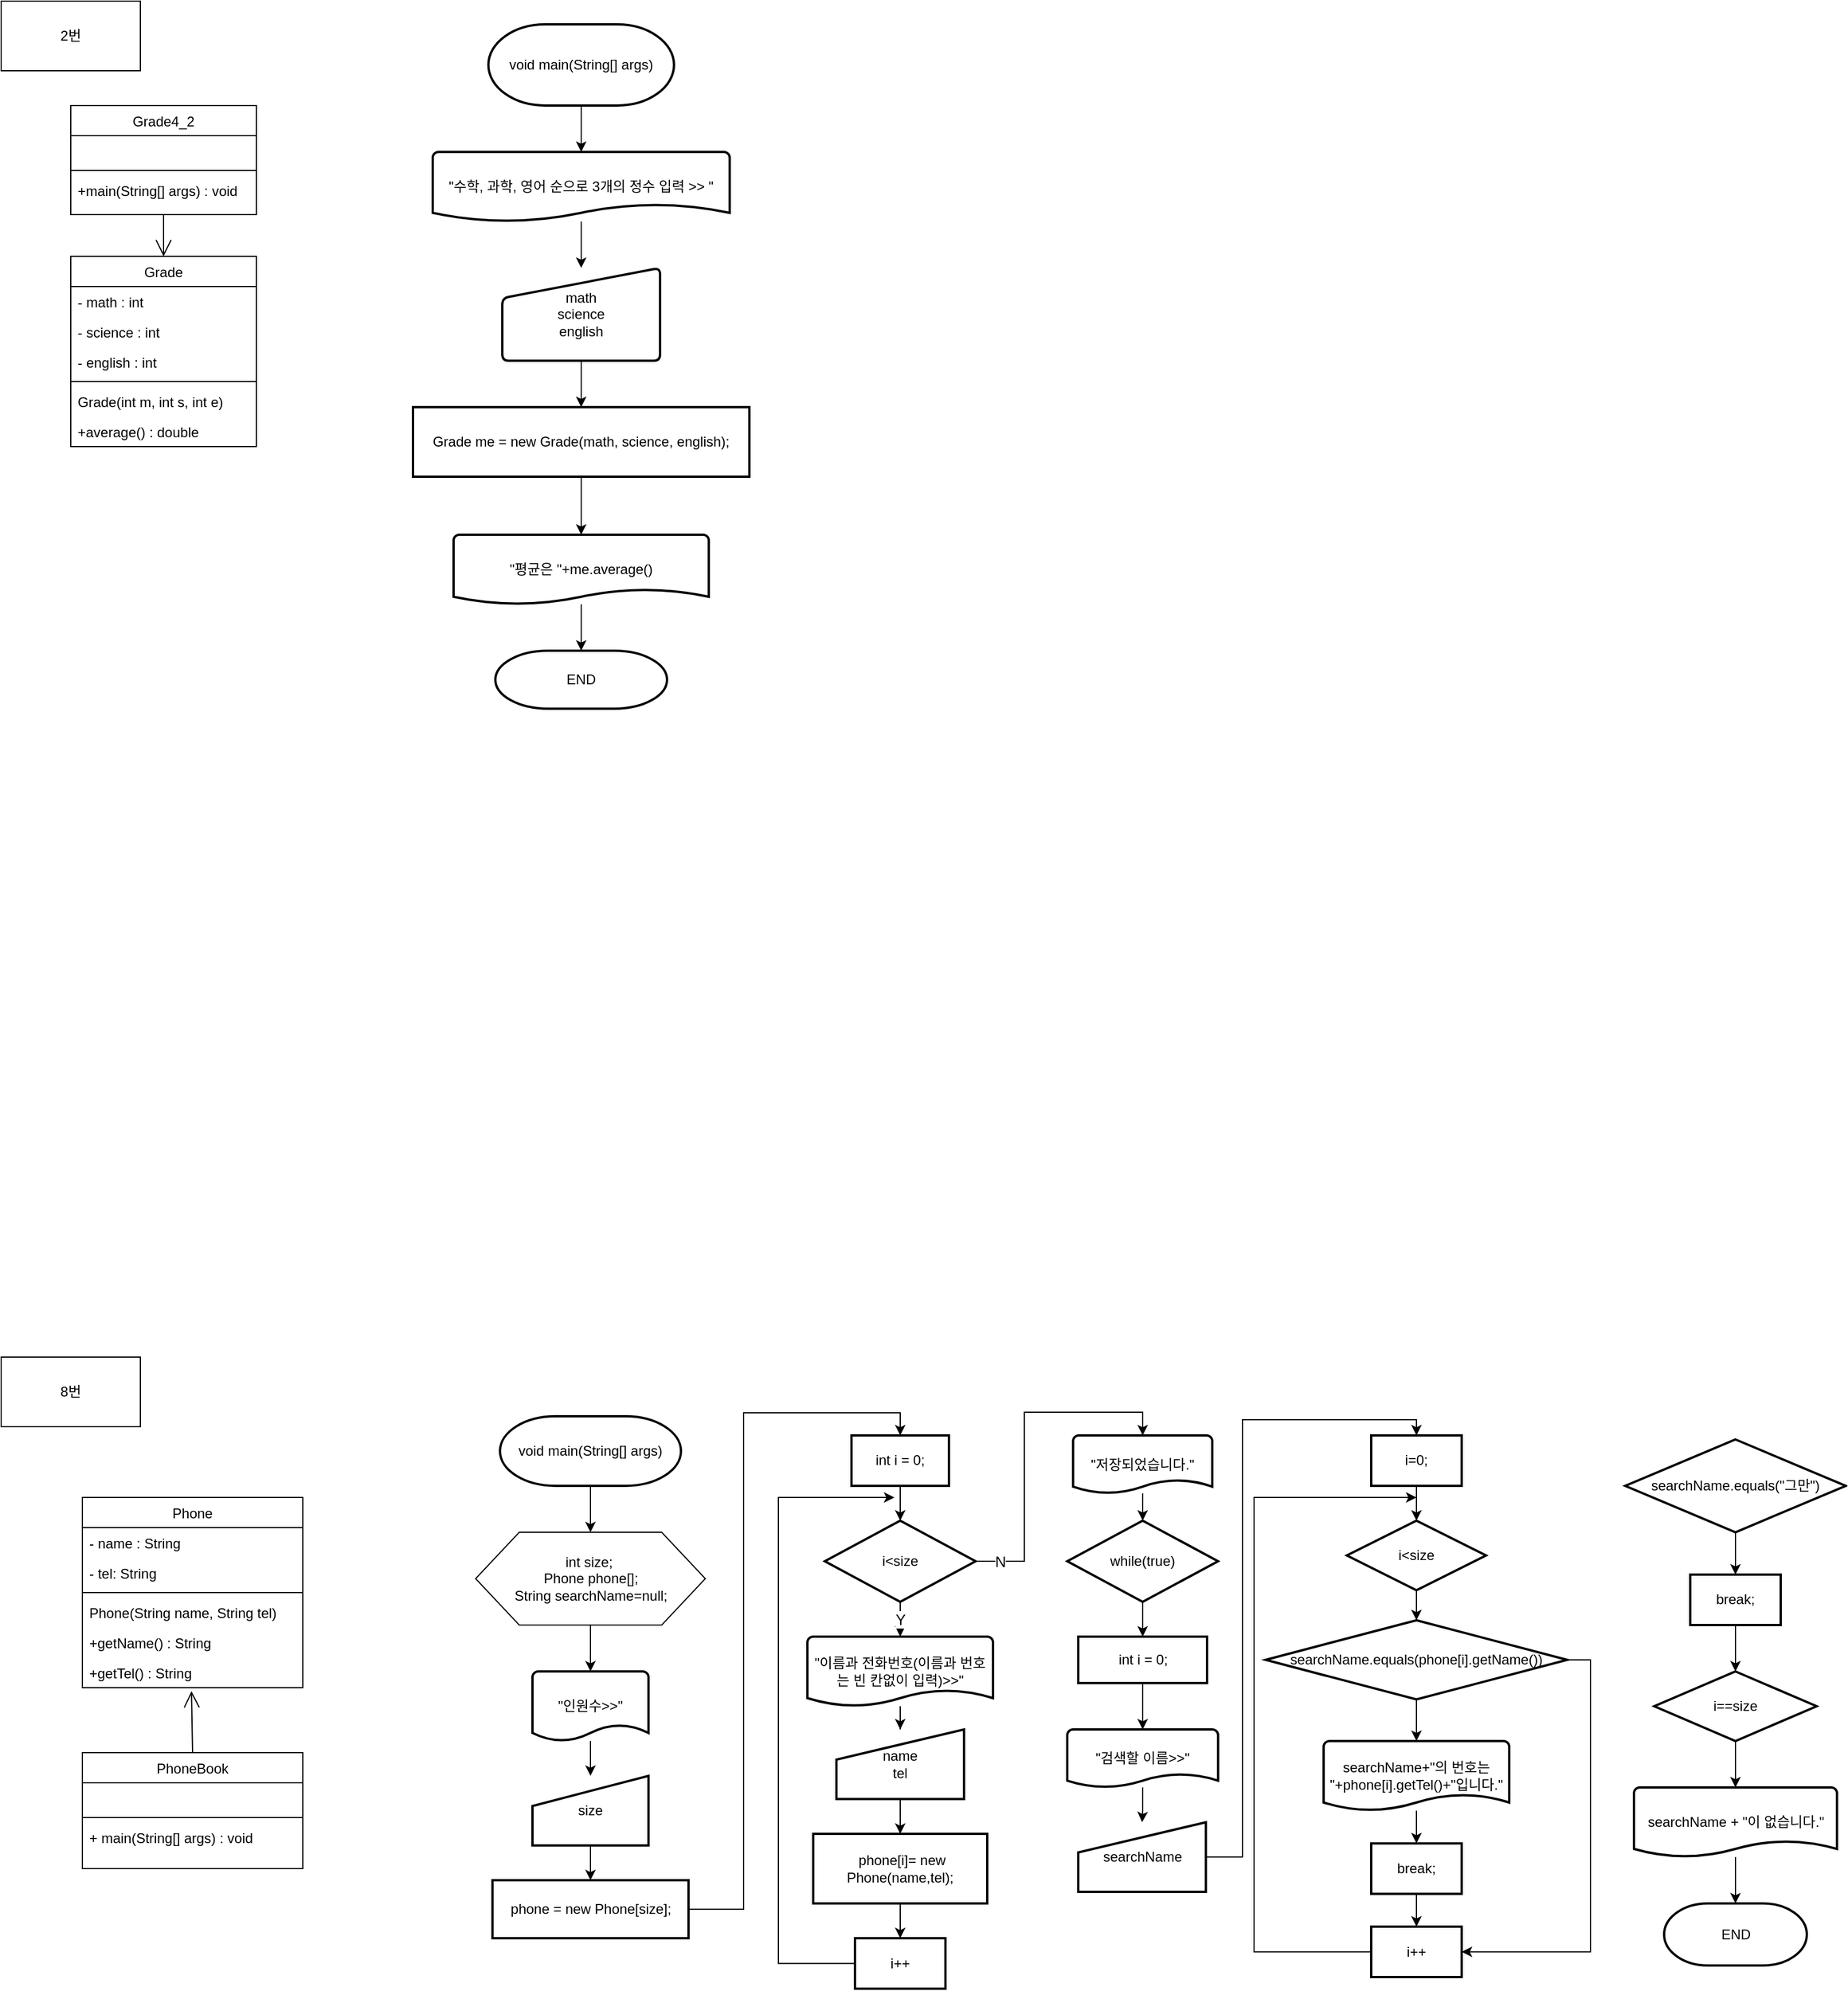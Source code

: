 <mxfile version="14.4.8" type="github">
  <diagram id="C5RBs43oDa-KdzZeNtuy" name="Page-1">
    <mxGraphModel dx="992" dy="688" grid="1" gridSize="10" guides="1" tooltips="1" connect="1" arrows="1" fold="1" page="1" pageScale="1" pageWidth="827" pageHeight="1169" math="0" shadow="0">
      <root>
        <mxCell id="WIyWlLk6GJQsqaUBKTNV-0" />
        <mxCell id="WIyWlLk6GJQsqaUBKTNV-1" parent="WIyWlLk6GJQsqaUBKTNV-0" />
        <mxCell id="zkfFHV4jXpPFQw0GAbJ--0" value="Grade" style="swimlane;fontStyle=0;align=center;verticalAlign=top;childLayout=stackLayout;horizontal=1;startSize=26;horizontalStack=0;resizeParent=1;resizeLast=0;collapsible=1;marginBottom=0;rounded=0;shadow=0;strokeWidth=1;" parent="WIyWlLk6GJQsqaUBKTNV-1" vertex="1">
          <mxGeometry x="60" y="220" width="160" height="164" as="geometry">
            <mxRectangle x="230" y="140" width="160" height="26" as="alternateBounds" />
          </mxGeometry>
        </mxCell>
        <mxCell id="zkfFHV4jXpPFQw0GAbJ--1" value="- math : int " style="text;align=left;verticalAlign=top;spacingLeft=4;spacingRight=4;overflow=hidden;rotatable=0;points=[[0,0.5],[1,0.5]];portConstraint=eastwest;" parent="zkfFHV4jXpPFQw0GAbJ--0" vertex="1">
          <mxGeometry y="26" width="160" height="26" as="geometry" />
        </mxCell>
        <mxCell id="zkfFHV4jXpPFQw0GAbJ--2" value="- science : int" style="text;align=left;verticalAlign=top;spacingLeft=4;spacingRight=4;overflow=hidden;rotatable=0;points=[[0,0.5],[1,0.5]];portConstraint=eastwest;rounded=0;shadow=0;html=0;" parent="zkfFHV4jXpPFQw0GAbJ--0" vertex="1">
          <mxGeometry y="52" width="160" height="26" as="geometry" />
        </mxCell>
        <mxCell id="zkfFHV4jXpPFQw0GAbJ--3" value="- english : int" style="text;align=left;verticalAlign=top;spacingLeft=4;spacingRight=4;overflow=hidden;rotatable=0;points=[[0,0.5],[1,0.5]];portConstraint=eastwest;rounded=0;shadow=0;html=0;" parent="zkfFHV4jXpPFQw0GAbJ--0" vertex="1">
          <mxGeometry y="78" width="160" height="26" as="geometry" />
        </mxCell>
        <mxCell id="zkfFHV4jXpPFQw0GAbJ--4" value="" style="line;html=1;strokeWidth=1;align=left;verticalAlign=middle;spacingTop=-1;spacingLeft=3;spacingRight=3;rotatable=0;labelPosition=right;points=[];portConstraint=eastwest;" parent="zkfFHV4jXpPFQw0GAbJ--0" vertex="1">
          <mxGeometry y="104" width="160" height="8" as="geometry" />
        </mxCell>
        <mxCell id="zkfFHV4jXpPFQw0GAbJ--5" value="Grade(int m, int s, int e)" style="text;align=left;verticalAlign=top;spacingLeft=4;spacingRight=4;overflow=hidden;rotatable=0;points=[[0,0.5],[1,0.5]];portConstraint=eastwest;" parent="zkfFHV4jXpPFQw0GAbJ--0" vertex="1">
          <mxGeometry y="112" width="160" height="26" as="geometry" />
        </mxCell>
        <mxCell id="ldbKTRJ3cHXNDMAEZ_0d-0" value="+average() : double" style="text;align=left;verticalAlign=top;spacingLeft=4;spacingRight=4;overflow=hidden;rotatable=0;points=[[0,0.5],[1,0.5]];portConstraint=eastwest;" vertex="1" parent="zkfFHV4jXpPFQw0GAbJ--0">
          <mxGeometry y="138" width="160" height="26" as="geometry" />
        </mxCell>
        <mxCell id="zkfFHV4jXpPFQw0GAbJ--6" value="Grade4_2" style="swimlane;fontStyle=0;align=center;verticalAlign=top;childLayout=stackLayout;horizontal=1;startSize=26;horizontalStack=0;resizeParent=1;resizeLast=0;collapsible=1;marginBottom=0;rounded=0;shadow=0;strokeWidth=1;" parent="WIyWlLk6GJQsqaUBKTNV-1" vertex="1">
          <mxGeometry x="60" y="90" width="160" height="94" as="geometry">
            <mxRectangle x="130" y="380" width="160" height="26" as="alternateBounds" />
          </mxGeometry>
        </mxCell>
        <mxCell id="zkfFHV4jXpPFQw0GAbJ--7" value=" " style="text;align=left;verticalAlign=top;spacingLeft=4;spacingRight=4;overflow=hidden;rotatable=0;points=[[0,0.5],[1,0.5]];portConstraint=eastwest;" parent="zkfFHV4jXpPFQw0GAbJ--6" vertex="1">
          <mxGeometry y="26" width="160" height="26" as="geometry" />
        </mxCell>
        <mxCell id="zkfFHV4jXpPFQw0GAbJ--9" value="" style="line;html=1;strokeWidth=1;align=left;verticalAlign=middle;spacingTop=-1;spacingLeft=3;spacingRight=3;rotatable=0;labelPosition=right;points=[];portConstraint=eastwest;" parent="zkfFHV4jXpPFQw0GAbJ--6" vertex="1">
          <mxGeometry y="52" width="160" height="8" as="geometry" />
        </mxCell>
        <mxCell id="zkfFHV4jXpPFQw0GAbJ--10" value="+main(String[] args) : void" style="text;align=left;verticalAlign=top;spacingLeft=4;spacingRight=4;overflow=hidden;rotatable=0;points=[[0,0.5],[1,0.5]];portConstraint=eastwest;fontStyle=0" parent="zkfFHV4jXpPFQw0GAbJ--6" vertex="1">
          <mxGeometry y="60" width="160" height="26" as="geometry" />
        </mxCell>
        <mxCell id="ldbKTRJ3cHXNDMAEZ_0d-1" value="" style="endArrow=open;endFill=1;endSize=12;html=1;exitX=0.5;exitY=1;exitDx=0;exitDy=0;entryX=0.5;entryY=0;entryDx=0;entryDy=0;" edge="1" parent="WIyWlLk6GJQsqaUBKTNV-1" source="zkfFHV4jXpPFQw0GAbJ--6" target="zkfFHV4jXpPFQw0GAbJ--0">
          <mxGeometry width="160" relative="1" as="geometry">
            <mxPoint x="330" y="360" as="sourcePoint" />
            <mxPoint x="490" y="360" as="targetPoint" />
          </mxGeometry>
        </mxCell>
        <mxCell id="ldbKTRJ3cHXNDMAEZ_0d-3" value="2번" style="rounded=0;whiteSpace=wrap;html=1;" vertex="1" parent="WIyWlLk6GJQsqaUBKTNV-1">
          <mxGeometry width="120" height="60" as="geometry" />
        </mxCell>
        <mxCell id="ldbKTRJ3cHXNDMAEZ_0d-10" value="" style="edgeStyle=orthogonalEdgeStyle;rounded=0;orthogonalLoop=1;jettySize=auto;html=1;" edge="1" parent="WIyWlLk6GJQsqaUBKTNV-1" source="ldbKTRJ3cHXNDMAEZ_0d-4" target="ldbKTRJ3cHXNDMAEZ_0d-5">
          <mxGeometry relative="1" as="geometry" />
        </mxCell>
        <mxCell id="ldbKTRJ3cHXNDMAEZ_0d-4" value="void main(String[] args)" style="strokeWidth=2;html=1;shape=mxgraph.flowchart.terminator;whiteSpace=wrap;" vertex="1" parent="WIyWlLk6GJQsqaUBKTNV-1">
          <mxGeometry x="420" y="20" width="160" height="70" as="geometry" />
        </mxCell>
        <mxCell id="ldbKTRJ3cHXNDMAEZ_0d-11" value="" style="edgeStyle=orthogonalEdgeStyle;rounded=0;orthogonalLoop=1;jettySize=auto;html=1;" edge="1" parent="WIyWlLk6GJQsqaUBKTNV-1" source="ldbKTRJ3cHXNDMAEZ_0d-5" target="ldbKTRJ3cHXNDMAEZ_0d-6">
          <mxGeometry relative="1" as="geometry" />
        </mxCell>
        <mxCell id="ldbKTRJ3cHXNDMAEZ_0d-5" value="&quot;수학, 과학, 영어 순으로 3개의 정수 입력 &gt;&gt; &quot;" style="strokeWidth=2;html=1;shape=mxgraph.flowchart.document2;whiteSpace=wrap;size=0.25;" vertex="1" parent="WIyWlLk6GJQsqaUBKTNV-1">
          <mxGeometry x="372" y="130" width="256" height="60" as="geometry" />
        </mxCell>
        <mxCell id="ldbKTRJ3cHXNDMAEZ_0d-12" value="" style="edgeStyle=orthogonalEdgeStyle;rounded=0;orthogonalLoop=1;jettySize=auto;html=1;" edge="1" parent="WIyWlLk6GJQsqaUBKTNV-1" source="ldbKTRJ3cHXNDMAEZ_0d-6" target="ldbKTRJ3cHXNDMAEZ_0d-7">
          <mxGeometry relative="1" as="geometry" />
        </mxCell>
        <mxCell id="ldbKTRJ3cHXNDMAEZ_0d-6" value="math&lt;br&gt;science&lt;br&gt;english" style="html=1;strokeWidth=2;shape=manualInput;whiteSpace=wrap;rounded=1;size=26;arcSize=11;" vertex="1" parent="WIyWlLk6GJQsqaUBKTNV-1">
          <mxGeometry x="432" y="230" width="136" height="80" as="geometry" />
        </mxCell>
        <mxCell id="ldbKTRJ3cHXNDMAEZ_0d-13" value="" style="edgeStyle=orthogonalEdgeStyle;rounded=0;orthogonalLoop=1;jettySize=auto;html=1;" edge="1" parent="WIyWlLk6GJQsqaUBKTNV-1" source="ldbKTRJ3cHXNDMAEZ_0d-7" target="ldbKTRJ3cHXNDMAEZ_0d-8">
          <mxGeometry relative="1" as="geometry" />
        </mxCell>
        <mxCell id="ldbKTRJ3cHXNDMAEZ_0d-7" value="Grade me = new Grade(math, science, english);" style="rounded=1;whiteSpace=wrap;html=1;absoluteArcSize=1;arcSize=0;strokeWidth=2;" vertex="1" parent="WIyWlLk6GJQsqaUBKTNV-1">
          <mxGeometry x="355" y="350" width="290" height="60" as="geometry" />
        </mxCell>
        <mxCell id="ldbKTRJ3cHXNDMAEZ_0d-14" value="" style="edgeStyle=orthogonalEdgeStyle;rounded=0;orthogonalLoop=1;jettySize=auto;html=1;" edge="1" parent="WIyWlLk6GJQsqaUBKTNV-1" source="ldbKTRJ3cHXNDMAEZ_0d-8" target="ldbKTRJ3cHXNDMAEZ_0d-9">
          <mxGeometry relative="1" as="geometry" />
        </mxCell>
        <mxCell id="ldbKTRJ3cHXNDMAEZ_0d-8" value="&quot;평균은 &quot;+me.average()" style="strokeWidth=2;html=1;shape=mxgraph.flowchart.document2;whiteSpace=wrap;size=0.217;" vertex="1" parent="WIyWlLk6GJQsqaUBKTNV-1">
          <mxGeometry x="390" y="460" width="220" height="60" as="geometry" />
        </mxCell>
        <mxCell id="ldbKTRJ3cHXNDMAEZ_0d-9" value="END" style="strokeWidth=2;html=1;shape=mxgraph.flowchart.terminator;whiteSpace=wrap;" vertex="1" parent="WIyWlLk6GJQsqaUBKTNV-1">
          <mxGeometry x="426" y="560" width="148" height="50" as="geometry" />
        </mxCell>
        <mxCell id="ldbKTRJ3cHXNDMAEZ_0d-15" value="8번" style="rounded=0;whiteSpace=wrap;html=1;" vertex="1" parent="WIyWlLk6GJQsqaUBKTNV-1">
          <mxGeometry y="1169" width="120" height="60" as="geometry" />
        </mxCell>
        <mxCell id="ldbKTRJ3cHXNDMAEZ_0d-16" value="Phone" style="swimlane;fontStyle=0;align=center;verticalAlign=top;childLayout=stackLayout;horizontal=1;startSize=26;horizontalStack=0;resizeParent=1;resizeLast=0;collapsible=1;marginBottom=0;rounded=0;shadow=0;strokeWidth=1;" vertex="1" parent="WIyWlLk6GJQsqaUBKTNV-1">
          <mxGeometry x="70" y="1290" width="190" height="164" as="geometry">
            <mxRectangle x="230" y="140" width="160" height="26" as="alternateBounds" />
          </mxGeometry>
        </mxCell>
        <mxCell id="ldbKTRJ3cHXNDMAEZ_0d-17" value="- name : String" style="text;align=left;verticalAlign=top;spacingLeft=4;spacingRight=4;overflow=hidden;rotatable=0;points=[[0,0.5],[1,0.5]];portConstraint=eastwest;" vertex="1" parent="ldbKTRJ3cHXNDMAEZ_0d-16">
          <mxGeometry y="26" width="190" height="26" as="geometry" />
        </mxCell>
        <mxCell id="ldbKTRJ3cHXNDMAEZ_0d-18" value="- tel: String" style="text;align=left;verticalAlign=top;spacingLeft=4;spacingRight=4;overflow=hidden;rotatable=0;points=[[0,0.5],[1,0.5]];portConstraint=eastwest;rounded=0;shadow=0;html=0;" vertex="1" parent="ldbKTRJ3cHXNDMAEZ_0d-16">
          <mxGeometry y="52" width="190" height="26" as="geometry" />
        </mxCell>
        <mxCell id="ldbKTRJ3cHXNDMAEZ_0d-20" value="" style="line;html=1;strokeWidth=1;align=left;verticalAlign=middle;spacingTop=-1;spacingLeft=3;spacingRight=3;rotatable=0;labelPosition=right;points=[];portConstraint=eastwest;" vertex="1" parent="ldbKTRJ3cHXNDMAEZ_0d-16">
          <mxGeometry y="78" width="190" height="8" as="geometry" />
        </mxCell>
        <mxCell id="ldbKTRJ3cHXNDMAEZ_0d-21" value="Phone(String name, String tel)" style="text;align=left;verticalAlign=top;spacingLeft=4;spacingRight=4;overflow=hidden;rotatable=0;points=[[0,0.5],[1,0.5]];portConstraint=eastwest;" vertex="1" parent="ldbKTRJ3cHXNDMAEZ_0d-16">
          <mxGeometry y="86" width="190" height="26" as="geometry" />
        </mxCell>
        <mxCell id="ldbKTRJ3cHXNDMAEZ_0d-22" value="+getName() : String" style="text;align=left;verticalAlign=top;spacingLeft=4;spacingRight=4;overflow=hidden;rotatable=0;points=[[0,0.5],[1,0.5]];portConstraint=eastwest;" vertex="1" parent="ldbKTRJ3cHXNDMAEZ_0d-16">
          <mxGeometry y="112" width="190" height="26" as="geometry" />
        </mxCell>
        <mxCell id="ldbKTRJ3cHXNDMAEZ_0d-23" value="+getTel() : String" style="text;align=left;verticalAlign=top;spacingLeft=4;spacingRight=4;overflow=hidden;rotatable=0;points=[[0,0.5],[1,0.5]];portConstraint=eastwest;" vertex="1" parent="ldbKTRJ3cHXNDMAEZ_0d-16">
          <mxGeometry y="138" width="190" height="26" as="geometry" />
        </mxCell>
        <mxCell id="ldbKTRJ3cHXNDMAEZ_0d-24" value="PhoneBook" style="swimlane;fontStyle=0;align=center;verticalAlign=top;childLayout=stackLayout;horizontal=1;startSize=26;horizontalStack=0;resizeParent=1;resizeLast=0;collapsible=1;marginBottom=0;rounded=0;shadow=0;strokeWidth=1;" vertex="1" parent="WIyWlLk6GJQsqaUBKTNV-1">
          <mxGeometry x="70" y="1510" width="190" height="100" as="geometry">
            <mxRectangle x="230" y="140" width="160" height="26" as="alternateBounds" />
          </mxGeometry>
        </mxCell>
        <mxCell id="ldbKTRJ3cHXNDMAEZ_0d-25" value=" " style="text;align=left;verticalAlign=top;spacingLeft=4;spacingRight=4;overflow=hidden;rotatable=0;points=[[0,0.5],[1,0.5]];portConstraint=eastwest;" vertex="1" parent="ldbKTRJ3cHXNDMAEZ_0d-24">
          <mxGeometry y="26" width="190" height="26" as="geometry" />
        </mxCell>
        <mxCell id="ldbKTRJ3cHXNDMAEZ_0d-27" value="" style="line;html=1;strokeWidth=1;align=left;verticalAlign=middle;spacingTop=-1;spacingLeft=3;spacingRight=3;rotatable=0;labelPosition=right;points=[];portConstraint=eastwest;" vertex="1" parent="ldbKTRJ3cHXNDMAEZ_0d-24">
          <mxGeometry y="52" width="190" height="8" as="geometry" />
        </mxCell>
        <mxCell id="ldbKTRJ3cHXNDMAEZ_0d-29" value="+ main(String[] args) : void" style="text;align=left;verticalAlign=top;spacingLeft=4;spacingRight=4;overflow=hidden;rotatable=0;points=[[0,0.5],[1,0.5]];portConstraint=eastwest;" vertex="1" parent="ldbKTRJ3cHXNDMAEZ_0d-24">
          <mxGeometry y="60" width="190" height="26" as="geometry" />
        </mxCell>
        <mxCell id="ldbKTRJ3cHXNDMAEZ_0d-31" value="" style="endArrow=open;endFill=1;endSize=12;html=1;entryX=0.495;entryY=1.115;entryDx=0;entryDy=0;exitX=0.5;exitY=0;exitDx=0;exitDy=0;entryPerimeter=0;" edge="1" parent="WIyWlLk6GJQsqaUBKTNV-1" source="ldbKTRJ3cHXNDMAEZ_0d-24" target="ldbKTRJ3cHXNDMAEZ_0d-23">
          <mxGeometry width="160" relative="1" as="geometry">
            <mxPoint x="320.6" y="1359.334" as="sourcePoint" />
            <mxPoint x="270" y="1359" as="targetPoint" />
          </mxGeometry>
        </mxCell>
        <mxCell id="ldbKTRJ3cHXNDMAEZ_0d-45" value="" style="edgeStyle=orthogonalEdgeStyle;rounded=0;orthogonalLoop=1;jettySize=auto;html=1;" edge="1" parent="WIyWlLk6GJQsqaUBKTNV-1" source="ldbKTRJ3cHXNDMAEZ_0d-32" target="ldbKTRJ3cHXNDMAEZ_0d-33">
          <mxGeometry relative="1" as="geometry" />
        </mxCell>
        <mxCell id="ldbKTRJ3cHXNDMAEZ_0d-32" value="void main(String[] args)" style="strokeWidth=2;html=1;shape=mxgraph.flowchart.terminator;whiteSpace=wrap;" vertex="1" parent="WIyWlLk6GJQsqaUBKTNV-1">
          <mxGeometry x="430" y="1220" width="156" height="60" as="geometry" />
        </mxCell>
        <mxCell id="ldbKTRJ3cHXNDMAEZ_0d-46" value="" style="edgeStyle=orthogonalEdgeStyle;rounded=0;orthogonalLoop=1;jettySize=auto;html=1;" edge="1" parent="WIyWlLk6GJQsqaUBKTNV-1" source="ldbKTRJ3cHXNDMAEZ_0d-33" target="ldbKTRJ3cHXNDMAEZ_0d-34">
          <mxGeometry relative="1" as="geometry" />
        </mxCell>
        <mxCell id="ldbKTRJ3cHXNDMAEZ_0d-33" value="&lt;div&gt;int size;&amp;nbsp;&lt;/div&gt;&lt;div&gt;&lt;span&gt;		&lt;/span&gt;Phone phone[];&lt;/div&gt;&lt;div&gt;&lt;span&gt;		&lt;/span&gt;String searchName=null;&lt;/div&gt;" style="verticalLabelPosition=middle;verticalAlign=middle;html=1;shape=hexagon;perimeter=hexagonPerimeter2;arcSize=6;size=0.19;labelPosition=center;align=center;" vertex="1" parent="WIyWlLk6GJQsqaUBKTNV-1">
          <mxGeometry x="409" y="1320" width="198" height="80" as="geometry" />
        </mxCell>
        <mxCell id="ldbKTRJ3cHXNDMAEZ_0d-47" value="" style="edgeStyle=orthogonalEdgeStyle;rounded=0;orthogonalLoop=1;jettySize=auto;html=1;" edge="1" parent="WIyWlLk6GJQsqaUBKTNV-1" source="ldbKTRJ3cHXNDMAEZ_0d-34" target="ldbKTRJ3cHXNDMAEZ_0d-36">
          <mxGeometry relative="1" as="geometry" />
        </mxCell>
        <mxCell id="ldbKTRJ3cHXNDMAEZ_0d-34" value="&quot;인원수&amp;gt;&amp;gt;&quot;" style="strokeWidth=2;html=1;shape=mxgraph.flowchart.document2;whiteSpace=wrap;size=0.233;" vertex="1" parent="WIyWlLk6GJQsqaUBKTNV-1">
          <mxGeometry x="458" y="1440" width="100" height="60" as="geometry" />
        </mxCell>
        <mxCell id="ldbKTRJ3cHXNDMAEZ_0d-49" style="edgeStyle=orthogonalEdgeStyle;rounded=0;orthogonalLoop=1;jettySize=auto;html=1;entryX=0.5;entryY=0;entryDx=0;entryDy=0;" edge="1" parent="WIyWlLk6GJQsqaUBKTNV-1" source="ldbKTRJ3cHXNDMAEZ_0d-35" target="ldbKTRJ3cHXNDMAEZ_0d-38">
          <mxGeometry relative="1" as="geometry">
            <Array as="points">
              <mxPoint x="640" y="1645" />
              <mxPoint x="640" y="1217" />
              <mxPoint x="775" y="1217" />
            </Array>
          </mxGeometry>
        </mxCell>
        <mxCell id="ldbKTRJ3cHXNDMAEZ_0d-35" value="phone = new Phone[size];" style="rounded=1;whiteSpace=wrap;html=1;absoluteArcSize=1;arcSize=0;strokeWidth=2;" vertex="1" parent="WIyWlLk6GJQsqaUBKTNV-1">
          <mxGeometry x="423.5" y="1620" width="169" height="50" as="geometry" />
        </mxCell>
        <mxCell id="ldbKTRJ3cHXNDMAEZ_0d-48" value="" style="edgeStyle=orthogonalEdgeStyle;rounded=0;orthogonalLoop=1;jettySize=auto;html=1;" edge="1" parent="WIyWlLk6GJQsqaUBKTNV-1" source="ldbKTRJ3cHXNDMAEZ_0d-36" target="ldbKTRJ3cHXNDMAEZ_0d-35">
          <mxGeometry relative="1" as="geometry" />
        </mxCell>
        <mxCell id="ldbKTRJ3cHXNDMAEZ_0d-36" value="size" style="html=1;strokeWidth=2;shape=manualInput;whiteSpace=wrap;rounded=1;size=26;arcSize=0;" vertex="1" parent="WIyWlLk6GJQsqaUBKTNV-1">
          <mxGeometry x="458" y="1530" width="100" height="60" as="geometry" />
        </mxCell>
        <mxCell id="ldbKTRJ3cHXNDMAEZ_0d-50" value="" style="edgeStyle=orthogonalEdgeStyle;rounded=0;orthogonalLoop=1;jettySize=auto;html=1;" edge="1" parent="WIyWlLk6GJQsqaUBKTNV-1" source="ldbKTRJ3cHXNDMAEZ_0d-38" target="ldbKTRJ3cHXNDMAEZ_0d-39">
          <mxGeometry relative="1" as="geometry" />
        </mxCell>
        <mxCell id="ldbKTRJ3cHXNDMAEZ_0d-38" value="int i = 0;" style="rounded=1;whiteSpace=wrap;html=1;absoluteArcSize=1;arcSize=0;strokeWidth=2;" vertex="1" parent="WIyWlLk6GJQsqaUBKTNV-1">
          <mxGeometry x="733" y="1236.5" width="84" height="43.5" as="geometry" />
        </mxCell>
        <mxCell id="ldbKTRJ3cHXNDMAEZ_0d-55" value="Y" style="edgeStyle=orthogonalEdgeStyle;rounded=0;orthogonalLoop=1;jettySize=auto;html=1;entryX=0.5;entryY=0;entryDx=0;entryDy=0;entryPerimeter=0;fontSize=13;" edge="1" parent="WIyWlLk6GJQsqaUBKTNV-1" source="ldbKTRJ3cHXNDMAEZ_0d-39" target="ldbKTRJ3cHXNDMAEZ_0d-41">
          <mxGeometry relative="1" as="geometry" />
        </mxCell>
        <mxCell id="ldbKTRJ3cHXNDMAEZ_0d-62" value="N" style="edgeStyle=orthogonalEdgeStyle;rounded=0;orthogonalLoop=1;jettySize=auto;html=1;entryX=0.5;entryY=0;entryDx=0;entryDy=0;entryPerimeter=0;fontSize=13;" edge="1" parent="WIyWlLk6GJQsqaUBKTNV-1" source="ldbKTRJ3cHXNDMAEZ_0d-39" target="ldbKTRJ3cHXNDMAEZ_0d-44">
          <mxGeometry x="-0.858" relative="1" as="geometry">
            <mxPoint as="offset" />
          </mxGeometry>
        </mxCell>
        <mxCell id="ldbKTRJ3cHXNDMAEZ_0d-39" value="i&amp;lt;size" style="strokeWidth=2;html=1;shape=mxgraph.flowchart.decision;whiteSpace=wrap;" vertex="1" parent="WIyWlLk6GJQsqaUBKTNV-1">
          <mxGeometry x="710" y="1310" width="130" height="70" as="geometry" />
        </mxCell>
        <mxCell id="ldbKTRJ3cHXNDMAEZ_0d-61" style="edgeStyle=orthogonalEdgeStyle;rounded=0;orthogonalLoop=1;jettySize=auto;html=1;" edge="1" parent="WIyWlLk6GJQsqaUBKTNV-1" source="ldbKTRJ3cHXNDMAEZ_0d-40">
          <mxGeometry relative="1" as="geometry">
            <mxPoint x="770" y="1290" as="targetPoint" />
            <Array as="points">
              <mxPoint x="670" y="1692" />
              <mxPoint x="670" y="1290" />
            </Array>
          </mxGeometry>
        </mxCell>
        <mxCell id="ldbKTRJ3cHXNDMAEZ_0d-40" value="i++" style="rounded=1;whiteSpace=wrap;html=1;absoluteArcSize=1;arcSize=0;strokeWidth=2;" vertex="1" parent="WIyWlLk6GJQsqaUBKTNV-1">
          <mxGeometry x="736" y="1670" width="78" height="43.5" as="geometry" />
        </mxCell>
        <mxCell id="ldbKTRJ3cHXNDMAEZ_0d-56" value="" style="edgeStyle=orthogonalEdgeStyle;rounded=0;orthogonalLoop=1;jettySize=auto;html=1;" edge="1" parent="WIyWlLk6GJQsqaUBKTNV-1" source="ldbKTRJ3cHXNDMAEZ_0d-41" target="ldbKTRJ3cHXNDMAEZ_0d-43">
          <mxGeometry relative="1" as="geometry" />
        </mxCell>
        <mxCell id="ldbKTRJ3cHXNDMAEZ_0d-41" value="&quot;이름과 전화번호(이름과 번호는 빈 칸없이 입력)&amp;gt;&amp;gt;&quot;" style="strokeWidth=2;html=1;shape=mxgraph.flowchart.document2;whiteSpace=wrap;size=0.233;" vertex="1" parent="WIyWlLk6GJQsqaUBKTNV-1">
          <mxGeometry x="695" y="1410" width="160" height="60" as="geometry" />
        </mxCell>
        <mxCell id="ldbKTRJ3cHXNDMAEZ_0d-60" value="" style="edgeStyle=orthogonalEdgeStyle;rounded=0;orthogonalLoop=1;jettySize=auto;html=1;" edge="1" parent="WIyWlLk6GJQsqaUBKTNV-1" source="ldbKTRJ3cHXNDMAEZ_0d-42" target="ldbKTRJ3cHXNDMAEZ_0d-40">
          <mxGeometry relative="1" as="geometry" />
        </mxCell>
        <mxCell id="ldbKTRJ3cHXNDMAEZ_0d-42" value="&lt;div&gt;&lt;span&gt;&amp;nbsp;&lt;/span&gt;&lt;span&gt;phone[i]= new Phone(name,tel);&lt;/span&gt;&lt;/div&gt;" style="rounded=1;whiteSpace=wrap;html=1;absoluteArcSize=1;arcSize=0;strokeWidth=2;" vertex="1" parent="WIyWlLk6GJQsqaUBKTNV-1">
          <mxGeometry x="700" y="1580" width="150" height="60" as="geometry" />
        </mxCell>
        <mxCell id="ldbKTRJ3cHXNDMAEZ_0d-57" value="" style="edgeStyle=orthogonalEdgeStyle;rounded=0;orthogonalLoop=1;jettySize=auto;html=1;" edge="1" parent="WIyWlLk6GJQsqaUBKTNV-1" source="ldbKTRJ3cHXNDMAEZ_0d-43" target="ldbKTRJ3cHXNDMAEZ_0d-42">
          <mxGeometry relative="1" as="geometry" />
        </mxCell>
        <mxCell id="ldbKTRJ3cHXNDMAEZ_0d-43" value="name&lt;br&gt;tel" style="html=1;strokeWidth=2;shape=manualInput;whiteSpace=wrap;rounded=1;size=26;arcSize=0;" vertex="1" parent="WIyWlLk6GJQsqaUBKTNV-1">
          <mxGeometry x="720" y="1490" width="110" height="60" as="geometry" />
        </mxCell>
        <mxCell id="ldbKTRJ3cHXNDMAEZ_0d-68" value="" style="edgeStyle=orthogonalEdgeStyle;rounded=0;orthogonalLoop=1;jettySize=auto;html=1;fontSize=13;" edge="1" parent="WIyWlLk6GJQsqaUBKTNV-1" source="ldbKTRJ3cHXNDMAEZ_0d-44" target="ldbKTRJ3cHXNDMAEZ_0d-64">
          <mxGeometry relative="1" as="geometry" />
        </mxCell>
        <mxCell id="ldbKTRJ3cHXNDMAEZ_0d-44" value="&quot;저장되었습니다.&quot;" style="strokeWidth=2;html=1;shape=mxgraph.flowchart.document2;whiteSpace=wrap;size=0.233;" vertex="1" parent="WIyWlLk6GJQsqaUBKTNV-1">
          <mxGeometry x="924" y="1236.5" width="120" height="50" as="geometry" />
        </mxCell>
        <mxCell id="ldbKTRJ3cHXNDMAEZ_0d-72" style="edgeStyle=orthogonalEdgeStyle;rounded=0;orthogonalLoop=1;jettySize=auto;html=1;entryX=0.5;entryY=0;entryDx=0;entryDy=0;fontSize=13;" edge="1" parent="WIyWlLk6GJQsqaUBKTNV-1" source="ldbKTRJ3cHXNDMAEZ_0d-64" target="ldbKTRJ3cHXNDMAEZ_0d-65">
          <mxGeometry relative="1" as="geometry" />
        </mxCell>
        <mxCell id="ldbKTRJ3cHXNDMAEZ_0d-64" value="while(true)" style="strokeWidth=2;html=1;shape=mxgraph.flowchart.decision;whiteSpace=wrap;" vertex="1" parent="WIyWlLk6GJQsqaUBKTNV-1">
          <mxGeometry x="919" y="1310" width="130" height="70" as="geometry" />
        </mxCell>
        <mxCell id="ldbKTRJ3cHXNDMAEZ_0d-74" style="edgeStyle=orthogonalEdgeStyle;rounded=0;orthogonalLoop=1;jettySize=auto;html=1;entryX=0.5;entryY=0;entryDx=0;entryDy=0;entryPerimeter=0;fontSize=13;" edge="1" parent="WIyWlLk6GJQsqaUBKTNV-1" source="ldbKTRJ3cHXNDMAEZ_0d-65" target="ldbKTRJ3cHXNDMAEZ_0d-66">
          <mxGeometry relative="1" as="geometry" />
        </mxCell>
        <mxCell id="ldbKTRJ3cHXNDMAEZ_0d-65" value="int i = 0;" style="rounded=1;whiteSpace=wrap;html=1;absoluteArcSize=1;arcSize=0;strokeWidth=2;" vertex="1" parent="WIyWlLk6GJQsqaUBKTNV-1">
          <mxGeometry x="928.5" y="1410" width="111" height="40" as="geometry" />
        </mxCell>
        <mxCell id="ldbKTRJ3cHXNDMAEZ_0d-75" value="" style="edgeStyle=orthogonalEdgeStyle;rounded=0;orthogonalLoop=1;jettySize=auto;html=1;fontSize=13;" edge="1" parent="WIyWlLk6GJQsqaUBKTNV-1" source="ldbKTRJ3cHXNDMAEZ_0d-66" target="ldbKTRJ3cHXNDMAEZ_0d-67">
          <mxGeometry relative="1" as="geometry" />
        </mxCell>
        <mxCell id="ldbKTRJ3cHXNDMAEZ_0d-66" value="&quot;검색할 이름&amp;gt;&amp;gt;&quot;" style="strokeWidth=2;html=1;shape=mxgraph.flowchart.document2;whiteSpace=wrap;size=0.233;" vertex="1" parent="WIyWlLk6GJQsqaUBKTNV-1">
          <mxGeometry x="919" y="1490" width="130" height="50" as="geometry" />
        </mxCell>
        <mxCell id="ldbKTRJ3cHXNDMAEZ_0d-83" style="edgeStyle=orthogonalEdgeStyle;rounded=0;orthogonalLoop=1;jettySize=auto;html=1;entryX=0.5;entryY=0;entryDx=0;entryDy=0;fontSize=13;" edge="1" parent="WIyWlLk6GJQsqaUBKTNV-1" source="ldbKTRJ3cHXNDMAEZ_0d-67" target="ldbKTRJ3cHXNDMAEZ_0d-78">
          <mxGeometry relative="1" as="geometry">
            <Array as="points">
              <mxPoint x="1070" y="1600" />
              <mxPoint x="1070" y="1223" />
              <mxPoint x="1220" y="1223" />
            </Array>
          </mxGeometry>
        </mxCell>
        <mxCell id="ldbKTRJ3cHXNDMAEZ_0d-67" value="searchName" style="html=1;strokeWidth=2;shape=manualInput;whiteSpace=wrap;rounded=1;size=26;arcSize=0;" vertex="1" parent="WIyWlLk6GJQsqaUBKTNV-1">
          <mxGeometry x="928.5" y="1570" width="110" height="60" as="geometry" />
        </mxCell>
        <mxCell id="ldbKTRJ3cHXNDMAEZ_0d-87" style="edgeStyle=orthogonalEdgeStyle;rounded=0;orthogonalLoop=1;jettySize=auto;html=1;entryX=0.5;entryY=0;entryDx=0;entryDy=0;entryPerimeter=0;fontSize=13;" edge="1" parent="WIyWlLk6GJQsqaUBKTNV-1" source="ldbKTRJ3cHXNDMAEZ_0d-76" target="ldbKTRJ3cHXNDMAEZ_0d-79">
          <mxGeometry relative="1" as="geometry" />
        </mxCell>
        <mxCell id="ldbKTRJ3cHXNDMAEZ_0d-76" value="i&amp;lt;size" style="strokeWidth=2;html=1;shape=mxgraph.flowchart.decision;whiteSpace=wrap;" vertex="1" parent="WIyWlLk6GJQsqaUBKTNV-1">
          <mxGeometry x="1160" y="1310" width="120" height="60" as="geometry" />
        </mxCell>
        <mxCell id="ldbKTRJ3cHXNDMAEZ_0d-91" style="edgeStyle=orthogonalEdgeStyle;rounded=0;orthogonalLoop=1;jettySize=auto;html=1;fontSize=13;" edge="1" parent="WIyWlLk6GJQsqaUBKTNV-1" source="ldbKTRJ3cHXNDMAEZ_0d-77">
          <mxGeometry relative="1" as="geometry">
            <mxPoint x="1220" y="1290" as="targetPoint" />
            <Array as="points">
              <mxPoint x="1080" y="1682" />
              <mxPoint x="1080" y="1290" />
            </Array>
          </mxGeometry>
        </mxCell>
        <mxCell id="ldbKTRJ3cHXNDMAEZ_0d-77" value="i++" style="rounded=1;whiteSpace=wrap;html=1;absoluteArcSize=1;arcSize=0;strokeWidth=2;" vertex="1" parent="WIyWlLk6GJQsqaUBKTNV-1">
          <mxGeometry x="1181" y="1660" width="78" height="43.5" as="geometry" />
        </mxCell>
        <mxCell id="ldbKTRJ3cHXNDMAEZ_0d-86" style="edgeStyle=orthogonalEdgeStyle;rounded=0;orthogonalLoop=1;jettySize=auto;html=1;entryX=0.5;entryY=0;entryDx=0;entryDy=0;entryPerimeter=0;fontSize=13;" edge="1" parent="WIyWlLk6GJQsqaUBKTNV-1" source="ldbKTRJ3cHXNDMAEZ_0d-78" target="ldbKTRJ3cHXNDMAEZ_0d-76">
          <mxGeometry relative="1" as="geometry" />
        </mxCell>
        <mxCell id="ldbKTRJ3cHXNDMAEZ_0d-78" value="i=0;" style="rounded=1;whiteSpace=wrap;html=1;absoluteArcSize=1;arcSize=0;strokeWidth=2;" vertex="1" parent="WIyWlLk6GJQsqaUBKTNV-1">
          <mxGeometry x="1181" y="1236.5" width="78" height="43.5" as="geometry" />
        </mxCell>
        <mxCell id="ldbKTRJ3cHXNDMAEZ_0d-88" value="" style="edgeStyle=orthogonalEdgeStyle;rounded=0;orthogonalLoop=1;jettySize=auto;html=1;fontSize=13;" edge="1" parent="WIyWlLk6GJQsqaUBKTNV-1" source="ldbKTRJ3cHXNDMAEZ_0d-79" target="ldbKTRJ3cHXNDMAEZ_0d-80">
          <mxGeometry relative="1" as="geometry" />
        </mxCell>
        <mxCell id="ldbKTRJ3cHXNDMAEZ_0d-92" style="edgeStyle=orthogonalEdgeStyle;rounded=0;orthogonalLoop=1;jettySize=auto;html=1;entryX=1;entryY=0.5;entryDx=0;entryDy=0;fontSize=13;" edge="1" parent="WIyWlLk6GJQsqaUBKTNV-1" source="ldbKTRJ3cHXNDMAEZ_0d-79" target="ldbKTRJ3cHXNDMAEZ_0d-77">
          <mxGeometry relative="1" as="geometry">
            <Array as="points">
              <mxPoint x="1370" y="1430" />
              <mxPoint x="1370" y="1682" />
            </Array>
          </mxGeometry>
        </mxCell>
        <mxCell id="ldbKTRJ3cHXNDMAEZ_0d-79" value="searchName.equals(phone[i].getName())" style="strokeWidth=2;html=1;shape=mxgraph.flowchart.decision;whiteSpace=wrap;" vertex="1" parent="WIyWlLk6GJQsqaUBKTNV-1">
          <mxGeometry x="1090" y="1395.87" width="260" height="68.25" as="geometry" />
        </mxCell>
        <mxCell id="ldbKTRJ3cHXNDMAEZ_0d-89" value="" style="edgeStyle=orthogonalEdgeStyle;rounded=0;orthogonalLoop=1;jettySize=auto;html=1;fontSize=13;" edge="1" parent="WIyWlLk6GJQsqaUBKTNV-1" source="ldbKTRJ3cHXNDMAEZ_0d-80" target="ldbKTRJ3cHXNDMAEZ_0d-82">
          <mxGeometry relative="1" as="geometry" />
        </mxCell>
        <mxCell id="ldbKTRJ3cHXNDMAEZ_0d-80" value="searchName+&quot;의 번호는 &quot;+phone[i].getTel()+&quot;입니다.&quot;" style="strokeWidth=2;html=1;shape=mxgraph.flowchart.document2;whiteSpace=wrap;size=0.233;" vertex="1" parent="WIyWlLk6GJQsqaUBKTNV-1">
          <mxGeometry x="1140" y="1500" width="160" height="60" as="geometry" />
        </mxCell>
        <mxCell id="ldbKTRJ3cHXNDMAEZ_0d-90" value="" style="edgeStyle=orthogonalEdgeStyle;rounded=0;orthogonalLoop=1;jettySize=auto;html=1;fontSize=13;" edge="1" parent="WIyWlLk6GJQsqaUBKTNV-1" source="ldbKTRJ3cHXNDMAEZ_0d-82" target="ldbKTRJ3cHXNDMAEZ_0d-77">
          <mxGeometry relative="1" as="geometry" />
        </mxCell>
        <mxCell id="ldbKTRJ3cHXNDMAEZ_0d-82" value="break;" style="rounded=1;whiteSpace=wrap;html=1;absoluteArcSize=1;arcSize=0;strokeWidth=2;" vertex="1" parent="WIyWlLk6GJQsqaUBKTNV-1">
          <mxGeometry x="1181" y="1588.25" width="78" height="43.5" as="geometry" />
        </mxCell>
        <mxCell id="ldbKTRJ3cHXNDMAEZ_0d-101" style="edgeStyle=orthogonalEdgeStyle;rounded=0;orthogonalLoop=1;jettySize=auto;html=1;entryX=0.5;entryY=0;entryDx=0;entryDy=0;fontSize=13;" edge="1" parent="WIyWlLk6GJQsqaUBKTNV-1" source="ldbKTRJ3cHXNDMAEZ_0d-93" target="ldbKTRJ3cHXNDMAEZ_0d-95">
          <mxGeometry relative="1" as="geometry" />
        </mxCell>
        <mxCell id="ldbKTRJ3cHXNDMAEZ_0d-93" value="searchName.equals(&quot;그만&quot;)" style="strokeWidth=2;html=1;shape=mxgraph.flowchart.decision;whiteSpace=wrap;" vertex="1" parent="WIyWlLk6GJQsqaUBKTNV-1">
          <mxGeometry x="1400" y="1240" width="190" height="80" as="geometry" />
        </mxCell>
        <mxCell id="ldbKTRJ3cHXNDMAEZ_0d-102" style="edgeStyle=orthogonalEdgeStyle;rounded=0;orthogonalLoop=1;jettySize=auto;html=1;entryX=0.5;entryY=0;entryDx=0;entryDy=0;entryPerimeter=0;fontSize=13;" edge="1" parent="WIyWlLk6GJQsqaUBKTNV-1" source="ldbKTRJ3cHXNDMAEZ_0d-95" target="ldbKTRJ3cHXNDMAEZ_0d-96">
          <mxGeometry relative="1" as="geometry" />
        </mxCell>
        <mxCell id="ldbKTRJ3cHXNDMAEZ_0d-95" value="break;" style="rounded=1;whiteSpace=wrap;html=1;absoluteArcSize=1;arcSize=0;strokeWidth=2;" vertex="1" parent="WIyWlLk6GJQsqaUBKTNV-1">
          <mxGeometry x="1456" y="1356.5" width="78" height="43.5" as="geometry" />
        </mxCell>
        <mxCell id="ldbKTRJ3cHXNDMAEZ_0d-103" style="edgeStyle=orthogonalEdgeStyle;rounded=0;orthogonalLoop=1;jettySize=auto;html=1;entryX=0.5;entryY=0;entryDx=0;entryDy=0;entryPerimeter=0;fontSize=13;" edge="1" parent="WIyWlLk6GJQsqaUBKTNV-1" source="ldbKTRJ3cHXNDMAEZ_0d-96" target="ldbKTRJ3cHXNDMAEZ_0d-97">
          <mxGeometry relative="1" as="geometry" />
        </mxCell>
        <mxCell id="ldbKTRJ3cHXNDMAEZ_0d-96" value="i==size" style="strokeWidth=2;html=1;shape=mxgraph.flowchart.decision;whiteSpace=wrap;" vertex="1" parent="WIyWlLk6GJQsqaUBKTNV-1">
          <mxGeometry x="1425" y="1440" width="140" height="60" as="geometry" />
        </mxCell>
        <mxCell id="ldbKTRJ3cHXNDMAEZ_0d-105" value="" style="edgeStyle=orthogonalEdgeStyle;rounded=0;orthogonalLoop=1;jettySize=auto;html=1;fontSize=13;" edge="1" parent="WIyWlLk6GJQsqaUBKTNV-1" source="ldbKTRJ3cHXNDMAEZ_0d-97" target="ldbKTRJ3cHXNDMAEZ_0d-104">
          <mxGeometry relative="1" as="geometry" />
        </mxCell>
        <mxCell id="ldbKTRJ3cHXNDMAEZ_0d-97" value="searchName + &quot;이 없습니다.&quot;" style="strokeWidth=2;html=1;shape=mxgraph.flowchart.document2;whiteSpace=wrap;size=0.233;" vertex="1" parent="WIyWlLk6GJQsqaUBKTNV-1">
          <mxGeometry x="1407.5" y="1540" width="175" height="60" as="geometry" />
        </mxCell>
        <mxCell id="ldbKTRJ3cHXNDMAEZ_0d-104" value="END" style="strokeWidth=2;html=1;shape=mxgraph.flowchart.terminator;whiteSpace=wrap;" vertex="1" parent="WIyWlLk6GJQsqaUBKTNV-1">
          <mxGeometry x="1433.5" y="1640" width="123" height="53.5" as="geometry" />
        </mxCell>
      </root>
    </mxGraphModel>
  </diagram>
</mxfile>
